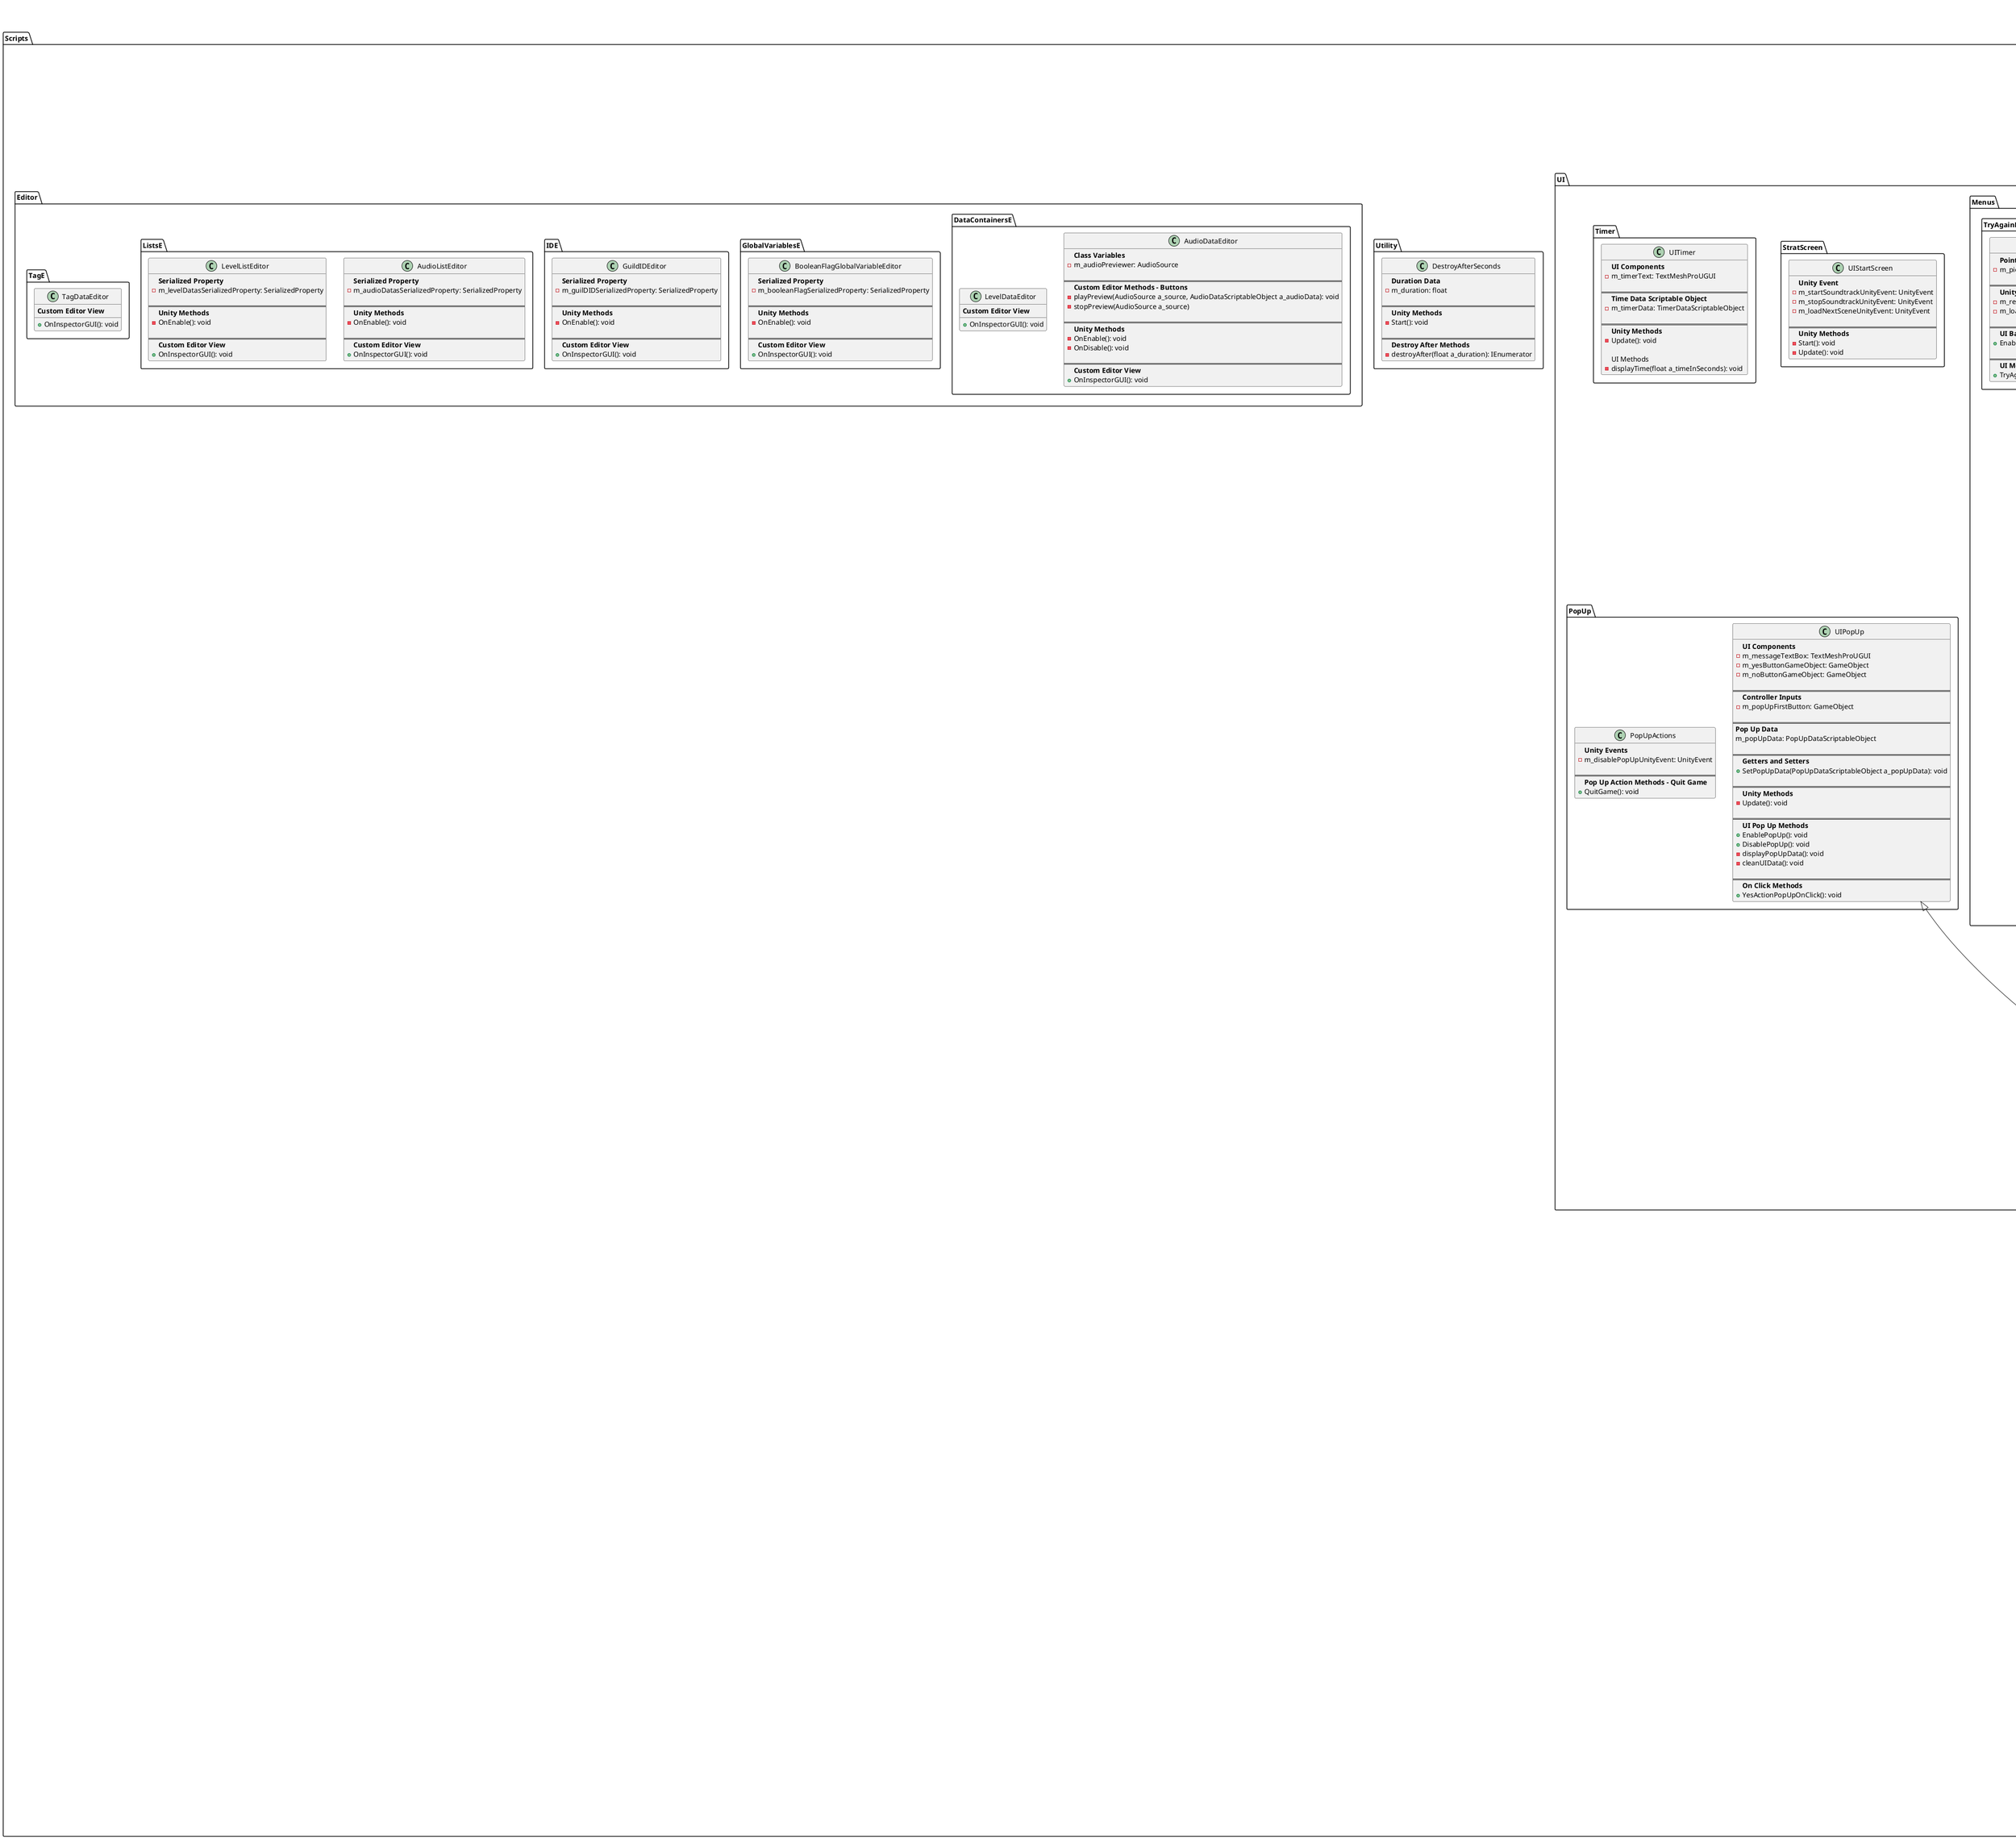 @startuml Class Diagram Mark 1
title Endobiotic UML Class Digram - Mark 1\n<color:Gray>Monstrous | Endobiotic | 04/2/2023</color>

package Scripts <<Folder>> 
{
    package Animations <<Folder>> 
    {
        abstract Class BaseControllerAnimations 
        {
            <b>Animations Status - Idle
            #m_IDLE_DOWN: string
            #m_IDLE_UP: string
            #m_IDLE_LEFT: string
            #m_IDLE_RIGHT: string
            
            <b>Animations Status - Walk
            #m_WALK_DOWN: string
            #m_WALK_UP: string
            #m_WALK_LEFT: string
            #m_WALK_RIGHT: string
            
            <b>Components
            #m_animator: Animator
           
            <b>Animations
            #m_currentAnimation: string
            #m_LastMoveDir: MoveDirection
            #m_turnThresholdMoveY: float

            ===
            <b>Getters and Setters
            +Animator: Animator 

            ===
            <b>Mini Animation Manager
            #ChangeAnimationState(string a_newAnimation): void
            ===
            <b>Animations Methods
            +CallMovementAnimation(Vector2 a_movement): void
            -idleAnimation(): void
            -moveAnimations(Vector2 a_movement): void
        }
    } 

    package Character <<Folder>> 
    {
        CharacterDeathController <|-- BaseControllerAnimations
        PlayerControllerAnimations <|-- BaseControllerAnimations

        class CharacterDeathController 
        {
            <b>Player Death animation
            -m_DEATH

            ====
            <b>Unity Methods
            +Start: void
            
            ====
            <b>Death Animations
            +Die: void

        }

        class CharacterFormsController 
        {
            <b>Player Forms (Game Objects)
            -m_formObjects: List<GameObject>

            ===
            <b>Components
            +m_controllerAnimations: BaseControllerAnimations

            ===
            Player Current form
            -m_currform: Form

            ===
            <b>Getters annd Setters
            +currForm: Form

            ===
            <b>Unity Methods
            -Awake(): void

            ===
            <b>Character Form Methods
            +ChangeForm(Form a_newForm): void
            -Init: void

        }

        class CharacterInteractionController 
        {
            <b>Prefabs
            -m_deathPrefab: GameObject

            ===
            <b>Special Effects
            -m_riseAgainParticles: ParticleSystem

            ===
            <b>Sounds
            -m_soundEffectUnityEvent: UnityEvent

            ====
            <b>Invulnerable Timer - Serialize Fields
            -m_invulnerableTimeSF: float

            ===
            <b>Tags Scriptable Object
            -m_tagDataEnemy: TagDataScriptableObject
            -m_tagDataInteractable: TagDataScriptableObject

            ===
            <b>Boolean Flag Scriptable Object - Player Manager
            -m_booleanFlagGlobalVariablePlayerCanMove: BooleanFlagGlobalVariableScriptableObject

            ===
            <b>Components
            -m_characterFormsController: CharacterFormsController
            -m_characterItemHolder: CharacterItemHolder

            ===
            <b>Current Intractable
            -m_currentlyInteractable: List<Interactable> 

            ===
            Invulnerable Timer - Non-Serialize Fields
            -m_invulnerableTimer:float

            ===
            <b>Unity Methods
            -Awake(): void
            -Start(): void
            -OnCollisionEnter2D(Collision2D a_collision2D): void
            -OnTriggerEnter2D(Collider2D a_collider2D): void
            -OnTriggerExit2D(Collider2D a_collider2D): void

            ===
            <b>Character Interaction Methods
            +Interact(): void
            -addIntractable(Collider2D a_collider2D): void
            -removeIntractable(Collider2D a_collider2D): void
            -respawnCrab(): void
            -respawnAsNewForm(Form a_newForm, Vector3 a_position): void
            -respawnCharacter(Collision2D a_collision2D): void
            -waitWhileDead(float a_duration): void
        }

        class CharacterItemHolder
        {
            <b>Sprite
            -m_itemSpriteRenderer: SpriteRenderer

            ===
            <b>Intractable
            -m_currentPickupObject: EffectPickupItem

            ===
            <b>Unity Methods
            Start(): void

            ===
            <b>Item Holder Methods
            +AddItem(EffectPickupItem a_pickupItem, Sprite a_itemSprite): void
            +DropItem(): void
            +UseItem(): void
        }

        class DestroyerFormAttack 
        {
            <b>Components
            -m_playerControllerAnimations: PlayerControllerAnimations

            ===
            <b>Unity Methods
            -Update():void

        }

        class PlayerController 
        {
            <b>Components (Reference by Unity)
            -m_playerAnimation: PlayerControllerAnimations

            ===
            <b>Global Scriptable Object Variable
            -m_booleanFlagGlobalVariablePlayerCanMove: BooleanFlagGlobalVariableScriptableObject

            ===
            <b>Move
            -m_moveSpeed: float
            -m_movement: Vector2

            ===
            <b>Components (Initializes in Awake)
            -m_rigidBody2D: Rigidbody2D
            -m_characterInteractionController: CharacterInteractionController

            ===
            <b>Unity Methods
            -Awake(): void
            -Update(): void
            -FixedUpdate(): void

            ===
            <b>Player Controller Methods
            -inputs(): void
            -move(): void
            -interact(): void
        }

        class PlayerControllerAnimations
        {
            <b>Animation States - Destroyer
            -m_DEST_ATK_DOWN: string
            -m_DEST_ATK_UP: string
            -m_DEST_ATK_LEFT: string
            -m_DEST_ATK_RIGHT: string

            ===
            <b>Animation States - Magnetic
            -m_MAGNET_PULL_DOWN: string
            -m_MAGNET_PULL_UP: string
            -m_MAGNET_PULL_LEFT: string
            -m_MAGNET_PULL_RIGHT: string

            ===
            <b>Delay or Timer
            -m_requiredTime: float

            ===
            <b>Base Controller Animations Override Methods - Player Controller Animations
            #ChangeAnimationState(string newAnimation): void

            ===
            <b>Unity Methods
            -Start(): void

            ===
            <b>Animation Methods
            +DestroyerAttack(): void
            +void MagnetPull(): void
        }

        class PlayerControllerUI 
        {
            <b>Boolean Flag Global Variable Scriptable Object - UI Manager
            -m_booleanFlagGlobalVariableUIManagerPauseMenuIsActive: BooleanFlagGlobalVariableScriptableObject
            
            ===
            <b>Unity Events
            -m_enablePauseMneuUnityEevnt: UnityEvent
            -m_disablePauseMneuUnityEevnt: UnityEvent

            ===
            <b>Unity Methods
            +Update(): void
        }

    }

    package Cutscenes <<Folder>> 
    {
        class RebirthCutscene 
        {
            <b>Special Effect
            -m_rebirthParticles: ParticleSystem

            ===
            <b>Boolean Flag Scriptable Object - Player Manager
            -m_booleanFlagGlobalVariablePlayerCanMove: BooleanFlagGlobalVariableScriptableObject

            ===
            <b>Unity Methods
            -Start(): void

            ===
            Cutscene Methods
            -playRebirthCutscene(): IEnumerator
        }
    }

    package Enemy <<Folder>> 
    {
         EnemyControllerAnimations <|-- BaseControllerAnimations

        class EnemyController 
        {
            <b>Form
            -m_intialForm: Form

            ===
            <b>AI
            -m_moveSpeed: float
            -m_aggroRadius: float

            ===
            <b>Tag Scriptable Object
            -m_tagDataPlayer: TagDataScriptableObject

            ===
            <b>Attack
            -m_isAttacking: bool 

            ===
            <b>Target
            -m_target: Transform
            -m_characterFormController: CharacterFormsController

            ===
            <b>Movement
            -m_rigidbody2D: Rigidbody2D
            -m_preferredPosition:

            ===
            <b>Getters and Setters
            +form: Form
            setBehaviour(GameObject a_target): void

            ===
            <b>Find Methods
            FFindTargetsInRange(float a_range): void

            ===
            <b>Unity Methods
            -Awake(): void
            -Start(): void
            -Update(): void

            ===
            <b>AI Methods
            +UpdatePreferredPosition(Vector3 a_position): void
            -move(): void
            -intelligence(float a_range, float a_updateSpeed): void
        }

        class EnemyControllerAnimations 
        {
            <b>Movements
            -m_previousPosition: Vector3

            ===
            <b>Unity Methods
            -Start(): void
            -Update(): void

            ===
            <b>Animations Methods
            -movementDetection(): void
        }

        class EnemyInteraction 
        {
            <b>Components
            -m_enemyControllerAnimations: EnemyControllerAnimations
            -m_characterFormsController: CharacterFormsController

            ===
            <b>Unity Events
            -m_deathEvent: UnityEvent<GameObject>

            ===
            <b>Getters and Setters
            +deathEvent: UnityEvent<GameObject>

            ===
            <b>Unity Methods
            -Awake(): void

            ===
            <b>AI Interaction Methods
            +KillEnemy(): void
            +DestroyEnemy(): void
        }

       class EnemySpawner 
       {
            <b>Form Prefab
            -m_manipulatorPrefab: GameObject
            -m_transportPrefab: GameObject
            -m_magneticPrefab: GameObject
            -m_electricPrefab: GameObject
            -m_destroyerPrefab: GameObject
            -m_batteryPrefab: GameObject
            -m_crabPrefab: GameObject

            ===
            <b>Spawner Data
            -m_spawnInterval: float
            -m_spawnDistanceX: float
            -m_spawnDistanceY: float

            ===
            <b>Robots List
            -m_userSpawnedRobots: List<GameObject>

            ===
            <b>Sound Unity Event
            -m_soundEffectUnityEvent: UnityEvent

            ===
            <b>Prefabs
            -m_enemyFormList: List<GameObject>

            ===
            <b>Robots List Dictionary
            -m_trackedRobots: Dictionary<GameObject, robot>

            ===
            <b>Unity Methods
            -Start(): void

            ===
            AI Methods
            +UpdateCurrentRobotsList(GameObject caller): void
            -initialize(): void
            -loadRobotList(): void
            -spawnRobot(): void
            -loadUserSpawnedRobots(): void
       }
    }

    package Enums <<Folder>>
    {
        package CharacterEnums <<Folder>>
        {
            enum Form 
            {
                +Manipulator
                +Transport
                +Magnetic
                +Electronic
                +Destroyer
                +Battery
                +Crab
            }
        }
        
        package GameManagerEnums <<Folder>> 
        {
            package TimerManagerEnums <<Folder>> 
            {
                enum TimerMode
                {
                    +CountUp
                    +CountDown
                }
            }
        }

        package InteractableEnums <<Folder>>
        {
            enum InteractableOjbects 
            {
                +Pit
            }
        }

        package MovementEnums <<Folder>>
        {
            enum MoveDirection 
            {
                +Down
                +Up
                +Left
                +Right
            }
        }
    }

    package GameManager <<Folder>>
    {
        class AudioGameManager 
        {
            <b>Audio List
            -m_audioListSoundEffects: AudioListScriptableObject
            -m_audioListSoundtracks: AudioListScriptableObject

            ===
            <b>Game Objects
            -m_soundEffectsGameObject: GameObject
            -m_soundtrackGameObject: GameObject

            ===
            <b>Getters and Setters
            -setAudioScource(AudioDataScriptableObject a_audioData): void

            ===
            <b>Initialize Methods
            -intializeGameObject(AudioDataScriptableObject a_audioData, GameObject a_parentGameObject): void
            -intializeGameObjects(AudioListScriptableObject a_audioList, GameObject a_parentGameObject): void

            ===
            <b>Audio Game Events
            +PlaySound(AudioDataScriptableObject a_audioData): void
            +PlayRandomSound(AudioListScriptableObject a_audioList): void
            +StopSound(AudioDataScriptableObject a_audioData): void
            +DisableLoop(AudioDataScriptableObject a_audioData): void
            +EnableLoop(AudioDataScriptableObject a_audioData): void

            ===
            <b>Unity Methods
            -Awake(): void
        }

        class LevelLoaderAsyncGameManager 
        {
            <b>Async Operation
            -scenesLoading: List<AsyncOperation>

            ===
            <b>Level Loader Game Events
            +LoadNextScene(LevelDataScriptableObject levelData): void

            ===
            <b>Level Load Methods
            -getScenceLoadProgress(): IEnumerator
        }

        class LevelResetGameManager 
        {
            <b>Data Containers - Scriptable Object
            -m_pointList: PointList
            -m_timerData: TimerDataScriptableObject

            ===
            <b>Level Reset Game Events
            +RestartLevel(): void
        }

        class SettingsGameManager 
        {
            <b>Pause Data
            -m_gameIsPause: bool

            ===
            <b>FPS Data
            -m_lockFps: int
            -m_fps: int

            ===
            <b>Getters and Setters
            -setFPS(int a_fps): void
            -disableVsync(): void

            ===
            <b>Settings Game Events
            +EnablePause(): void
            +DisablePause(): void

            ===
            <b>Unity Methods
            -Start(): void
        }

        class StartLevelGameManager
        {
            <b>Unity Event
            -m_startTimerUnityEvent: UnityEvent
            -m_soundEffectUnityEvent: UnityEvent

            ===
            <b>Unity Methods
            -Start(): void

            ===
            <b>Start Level Methods
            -startLevel(): void
        }

        class TimerManager 
        {
            <b>Time Data
            -m_timerData: TimerDataScriptableObject

            ===
            <b>Timer Game Events
            +SetUpTimer(TimerDataScriptableObject a_timerData): void
            +EnableTime(TimerDataScriptableObject a_timerData): void

            ===
            Timer Mode Methods
            -UpdateTimer(TimerDataScriptableObject a_timerData): void
            -countUpTimer(TimerDataScriptableObject a_timerData): void
            -countDownTimer(TimerDataScriptableObject a_timerData): void

            ===
            <b>Unity Methods
            -Update(): void
        }
    }

    package Interfaces <<Folder>>
    {
        package InteractableInterfaces <<Folder>>
        {
            interface IPrerequisite 
            {
                <b>Interface Methods
                +IsComplete(): void
                ---
            }
        }
    }

    package Interactables <<Folder>> 
    {
        Interactable <|-- IPrerequisite

        class EffectAudioManagerGameEvent
        {
            <b>Audio Data
            -m_audioData: AudioDataScriptableObject
            -m_audioList: AudioListScriptableObject

            ===
            <b>Game Event Scriptable Objects - Audio Manager
            -m_audioManagerGameEventPlaySound: AudioDataGameEventScriptableObject
            -m_audioManagerGameEventPlayRandomSound: AudioDataGameEventScriptableObject
            -m_audioManagerGameEventStopSound: AudioDataGameEventScriptableObject
            -m_audioManagerGameEventEnableLoop: AudioDataGameEventScriptableObject
            -m_audioManagerGameEventDisableLoop: AudioDataGameEventScriptableObject

            ===
            <b>Call Audio Manager Game Events
            +PlaySound(): void
            +PlayRandomSound(): void
            +StopSound(): void
            +EnableLoop(): void
            +DisableLoop(): void
        }

        class EffectChangeSprite 
        {
            <b>Sprites
            -m_defaultState: Sprite
            -m_newState: Sprite

            ===
            <b>Components
            -m_spriteRenderer: SpriteRenderer

            ===
            <b>Unity Methods
            -Awake(): void
            -Start(): void

            ====
            <b>Sprite Changes Methods
            +ChangeSprite(): void
        }

        class EffectDisableCollider 
        {
            <b>Delay
            -m_delay: float

            ===
            <b>Collier 2D
            -m_collider: Collider2D

            ===
            <b>Disable Collier Methods
            +DisableCollider(): void
            -disableColliderAfterDelay(): void
        }

        class EffectDisableObject 
        {
            <b>Disable Game Object Methods
            +DisableObject(): void
        }

        class EffectPickupItem 
        {
            <b>Tag Scriptable Object
            -m_tagDataPlayer: TagDataScriptableObject

            ===
            <b>Components
            -m_spriteRenderer: SpriteRenderer
            -m_interactable: Interactable
            -m_characterItemHolder: CharacterItemHolder

            ===
            <b>Unity Methods
            -Awake(): void

            ===
            <b>Items Methods
            +PickupItem(): void
            +ReturnItem(): void
        }

        class EffectPlayAnimation 
        {
            <b>Animation States
            -m_animationName: string

            ===
            <b>Animation Methods
            +PlayAnimation(): void
        }

        class EffectSpawnObject
        {
            <b>Components
            -m_objectPrefab: GameObject
            -m_locationOffset: Vector3

            ===
            <b>Spawn Object Methods
            +SpawnObject(): void
        }

        class EffectUseItem 
        {
            <b>Tag Scriptabe Object
            -m_tagDataPlayer: TagDataScriptableObject

            ===
            <b>Item Methods
            +UseItem(): void
        }
        
        class Interactable 
        {
            <b>Required Form
            -m_requiredForm: Form

            ===
            <b>Unity Events
            -m_onActivated: UnityEvent

            ===
            <b>Lists
            -m_prerequisites: List<Interactable>

            ===
            <b>Intractable
            -m_isInteractable: bool
            -m_hasInteracted: bool
            -m_interactableSpriteController: InteractableSpriteController

            ===
            <b>Getters and Setters
            +SetPrerequisiteComplete(): void
            -checkSetActive(): void

            ===
            <b>Interface Methods
            +IsComplete(): void 

            ===
            <b>Unity Methods
            -Awake(): void
            -Start(): void


            ===
            <b>Intractable Methods
            +Interact(Form a_currForm): void
            +Reenable(): void
            +updateSprite(): void
            +checkIfPrerequisitesMet(): void
            +subscribeToPrerequisites(): void
        }

        class InteractableSpriteController
        {
            <b>Intractable Boolean Flag for Sprite
            -m_useInteractableSpriteController: bool

            ===
            <b>Intractable Sprite
            -m_nonInteractableSprite: Sprite
            -m_isInteractableSprite: Sprite
            -m_hasInteractedSprite: Sprite

            ===
            <b>Components
            -m_spriteRenderer: SpriteRenderer

            ===
            <b>Unity Methods
            -Awake(): void
            -Start(): void

            ===
            <b>Sprite Methods
            +ChangeSprite(bool a_isActive, bool a_hasActivated): void

            ===
            Animation Methods
            -disableAnimatorIfNeeded(): void
        }

        class UITryAgainMenuOpenTrigger 
        {
            <b>Unity Events
            -m_enbaleTryAgainMenuUjnityEvent: UnityEvent

            ===
            <b>Unity Methods
            -OnTriggerEnter2D(Collider2D a_collision): void
        }
    }

    package PhysicsInteractions <<Folder>>
    {
        class PushableObject
        {
            <b>Form
            -m_requiredForm: Form
            
            ===
            <b>Intractable
            -m_objectType: InteractableOjbects 

            ===
            <b>Pit Trap Data
            -m_destroyOnceUsed: bool

            ===
            <b>Unity Events
            -m_soundEffectUnityEvent: UnityEvent

            ===
            <b>Unity Methods
            -Awake(): void
            -OnCollisionEnter2D(Collision2D a_collision): void
        }

        class TrapObject 
        {
            <b>Intractable
            -m_objectType: InteractableOjbects

            ===
            <b>Sprite
            -m_hasActivatedSprite: Sprite

            ===
            <b>Unity Events
            -m_addPointUnityEvent: UnityEvent

            ===
            <b>Sprite - Non-Serialize Field
            -m_spriteRenderer: SpriteRenderer

            ===
            <b>Trap
            m_trapCollider: Collider2D

            ===
            <b>Unity Methods 
            -Awake(): void

            ===
            <b>Intractable Methods
            +Interact(): void
            +GetObjectType(): InteractableOjbects
        }
    }

    package ScriptableObject <<Folder>> 
    {
        package DataContainers <<Folder>> 
        {
            class AudioDataScriptableObject 
            {
                <b>Class Variable
                -m_clip: AudioClip
                -m_audioGameObjectName: string
                -m_volume: float
                -m_pitch: float
                -m_loop: bold
                -m_playOnAwake: bool
                -m_source: AudioSource

                ===
                <b>Getters and Setters
                +clip: AudioClip
                +audioGameObjectName: string
                +volume: float
                +pitch: float
                +loop: bold
                +playOnAwake: bool
                +source: AudioSource

                ===
                <b>Unity Methods
                -OnEnable(): void
            }

            class LevelDataScriptableObject 
            {
                <b>Class Variables
                -m_levelID: string
                -m_levelName: string
                -m_buildIndex: int
                -m_unlockLevel: bool

                ===
                <b>Getters and Setters
                +levelID: string
                +levelName: string
                +buildIndex: int
                +unlockLevel: bool
            }

            class PopUpDataScriptableObject 
            {
                <b>Class Variables 
                -m_message: string
                -m_isConfirm: bool
                -m_isReadyToClose: bool
                -m_popUpActionUnityEvent: UnityEvent

                ===
                <b>Getters and Setters 
                +message: string
                +isConfirm: bool
                +isReadyToClose: bool
                +popUpActionUnityEvent: UnityEvent
            }

            class TimerDataScriptableObject 
            {
                <b>Class Variables
                -m_timeInSeconds: float
                -m_timerMode: TimerMode
                -m_startTimeInSeconds: float
                -m_startTimer: bool
                -m_UpdateUI: bool

                ===
                <b>Getters and Setters
                +timeInSeconds: float
                +timerMode: TimerMode
                +startTimeInSeconds: float
                +startTimer: bool
                +UpdateUI: bool

                ===
                <b>Reset Data Methods
                +Reset(): void

                ===
                <b>Unity Methods
                -OnEnable(): void
            }
        }

        package GameEvents <<Folder>> 
        {
            package Void <<Folder>> 
            {
                class VoidGameEventScriptableObject 
                {
                    <b>Class Variables
                    -m_listeners: VoidGameEventListener

                    ===
                    <b>Registration Listener
                    +RegisterListener(VoidGameEventListener listener): void
                    +UnregisterListener(VoidGameEventListener listener): void

                    ===
                    <b>Raise/Invoke Game Events
                    +Raise(): void
                }

                class VoidGameEventListener 
                {
                    <b>Game Event Scriptable Object
                    -m_gameEvent: VoidGameEventScriptableObject

                    ===
                    <b>Unity Event
                    -m_response: UnityEvent

                    ===
                    <b>Invoke Unity Events
                    +OnEventRaised(): void

                    ===
                    <b>Unity Methods
                    -OnEnable(): void
                    -nDisable(): void
                }
            }

            package GameManagerSO <<Folder>> 
            {
                package AudioManager <<Folder>> 
                {
                    package AudioData <<Folder>> 
                    {
                        class AudioDataGameEventScriptableObject 
                        {
                             <b>Class Variables
                            -m_listeners: AudioDataGameEventListener

                            ===
                            <b>Registration Listener
                            +RegisterListener(AudioDataGameEventListener listener): void
                            +UnregisterListener(AudioDataGameEventListener listener): void

                            ===
                            <b>Raise/Invoke Game Events
                            +Raise(AudioDataScriptableObject a_audioData): void
                        }

                        class AudioDataGameEventListener 
                        {
                            <b>Game Event Scriptable Object
                            -m_gameEvent: AudioDataScriptableObject

                            ===
                            <b>Unity Event
                            -m_response: UnityEvent<AudioDataScriptableObject>

                            ===
                            <b>Invoke Unity Events
                            +OnEventRaised(AudioDataScriptableObject a_audioData): void

                            ===
                            <b>Unity Methods
                            -OnEnable(): void
                            -nDisable(): void
                        }
                    }

                    package AudioList <<Folder>> 
                    {
                         class AudioListGameEventScritableObject 
                        {
                             <b>Class Variables
                            -m_listeners: AudioListGameEventListener

                            ===
                            <b>Registration Listener
                            +RegisterListener(AudioListGameEventListener listener): void
                            +UnregisterListener(AudioListGameEventListener listener): void

                            ===
                            <b>Raise/Invoke Game Events
                            +Raise(AudioListScriptableObject a_audioList): void
                        }

                        class AudioListGameEventListener 
                        {
                            <b>Game Event Scriptable Object
                            -m_gameEvent: AudioListGameEventScritableObject

                            ===
                            <b>Unity Event
                            -m_response: UnityEvent<AudioListScriptableObject>

                            ===
                            <b>Invoke Unity Events
                            +OnEventRaised(AudioListScriptableObject a_audioList): void

                            ===
                            <b>Unity Methods
                            -OnEnable(): void
                            -nDisable(): void
                        }
                    }
                }

                package LevelManager <<Folder>>
                {
                    package LevelData <<Folder>> 
                    {
                        class LevelDataGameEventScriptableObject 
                        {
                             <b>Class Variables
                            -m_listeners: LevelDataGameEventListener

                            ===
                            <b>Registration Listener
                            +RegisterListener(LevelDataGameEventListener listener): void
                            +UnregisterListener(LevelDataGameEventListener listener): void

                            ===
                            <b>Raise/Invoke Game Events
                            +Raise(LevelDataGameEventScriptableObject a_levelData): void
                        }

                        class LevelDataGameEventListener 
                        {
                            <b>Game Event Scriptable Object
                            -m_gameEvent: LevelDataGameEventListener

                            ===
                            <b>Unity Event
                            -m_response: UnityEvent<LevelDataScriptableObject>

                            ===
                            <b>Invoke Unity Events
                            +OnEventRaised(LevelDataGameEventScriptableObject a_levelData): void

                            ===
                            <b>Unity Methods
                            -OnEnable(): void
                            -nDisable(): void
                        }
                    }
                }

                package TimerManager <<Folder>> 
                {
                    package TimerData <<Folder>> 
                    {
                        class TimerDataGameEventScriptableObject 
                        {
                            <b>Class Variables
                            -m_listeners: TimerDataGameEventListener

                            ===
                            <b>Registration Listener
                            +RegisterListener(TimerDataGameEventListener listener): void
                            +UnregisterListener(TimerDataGameEventListener listener): void

                            ===
                            <b>Raise/Invoke Game Events
                            +Raise(TimerDataScriptableObject a_timerData): void
                        }

                        class TimerDataGameEventListener 
                        {
                            <b>Game Event Scriptable Object
                            -m_gameEvent: TimerDataGameEventScriptableObject

                            ===
                            <b>Unity Event
                            -m_response: UnityEvent<TimerDataScriptableObject>

                            ===
                            <b>Invoke Unity Events
                            +OnEventRaised(TimerDataScriptableObject a_timerData): void

                            ===
                            <b>Unity Methods
                            -OnEnable(): void
                            -nDisable(): void
                        }
                    }
                }

                package UIManager <<Folder>> 
                {
                    package PopUpData <<Folder>> 
                    {
                        class PopUpDataGameEventScriptableObject 
                        {
                            <b>Class Variables
                            -m_listeners: PopUpDataGameEventListener

                            ===
                            <b>Registration Listener
                            +RegisterListener(PopUpDataGameEventListener listener): void
                            +UnregisterListener(PopUpDataGameEventListener listener): void

                            ===
                            <b>Raise/Invoke Game Events
                            +Raise(PopUpDataScriptableObject a_popUpData): void
                        }

                        class PopUpDataGameEventListener 
                        {
                            <b>Game Event Scriptable Object
                            -m_gameEvent: PopUpDataGameEventScriptableObject

                            ===
                            <b>Unity Event
                            -m_response: UnityEvent<PopUpDataScriptableObject>

                            ===
                            <b>Invoke Unity Events
                            +OnEventRaised(PopUpDataScriptableObject a_popUpData): void

                            ===
                            <b>Unity Methods
                            -OnEnable(): void
                            -nDisable(): void
                        }
                    }
                }
            }
        }

        package GlobalVariables <<Folder>>
        {
            class BooleanFlagGlobalVariableScriptableObject 
            {
                <b>Class Variables
                -m_booleanFlag: bool 

                ===
                <b>Getters and Setters
                +booleanFlag: bool 
                +EnableBoolFlag(): void
                +DisableBooleanFlag(): void
            }
        }

        package ID <<Folder>> 
        {
            class GuildIDScriptableObject 
            {
                <b>Class Variables
                -m_guildID: string

                ===
                <b>Generate Methods
                +GenerateID(): void
            }
        }

        package Lists <<Folder>> 
        {
            class AudioListScriptableObject
            {
                <b>Class Variables
                -m_audioDatas: List<AudioDataScriptableObject>

                ===
                <b>Getters and Setters
                +audioDatas: List<AudioDataScriptableObject>
            }

            class LevelListScriptableObject 
            {
                <b>Class Variables
                -m_levelDatas: List<LevelDataScriptableObject>

                ===
                <b>Getters and Setters
                +levelDatas: List<LevelDataScriptableObject>
                +GetLevelById(string a_id): int
            }
        }

        package Tag <<Folder>> 
        {
            class TagDataScriptableObject 
            {
                <b>Class Variables
                -m_tagName: string

                ===
                <b>Getters and Setters
                +tagName: string
            }
        }
    } 

    package Structs <<Folder>>
    {
        package EnemyStructs <<Folder>>
        {
            struct Robot 
            {
                +Robot(Form a_form, Vector3 a_position):

                ===
                +formRobot: Form
                +positionRobot: Vector3
            }
        }
    }

    package UI <<Folder>>
    {
        abstract class UIBase 
        {
            <b>Main Window Data
            #m_mainWindowGameObject: GameObject

            ===
            <b>UI Base - UI Main Window Methods
            +EnableMainWindow(): void
            +DisableMainWindow(): void
        }

        package FadeBackground <<Folder>> 
        {
            UIFadeBackground <|-- UIBase

            class UIFadeBackground 
            {

            }
        }

        package Menus <<Folder>> 
        {
             UIMenuBase <|-- UIBase

            package PauseMenu <<Folder>>
            {
                UIPauseMenu <|-- UIMenuBase

                class UIPauseMenu 
                {
                    <b>Boolean Flag Global Variable Scriptable Object - UI Manager
                    -m_booleanFlagGlobalVariableUIManagerPauseMenuIsActive: BooleanFlagGlobalVariableScriptableObject

                    ===
                    <b>UI Base - Override Methods - Pause Menu
                    +EnableMenu(): void
                    +DisableMenu(): void

                    ===
                    <b>UI Methods
                    +ResumeGame(): void
                }
            }

            package TryAgainMenu <<Folder>> 
            {
                UITryAgainMenu <|-- UIMenuBase

                class UITryAgainMenu 
                {
                    <b>Point System
                    -m_piontSystem: UIPiontSystem

                    ===
                    <b>Unity Event
                    -m_restartLevelUnityEvent: UnityEvent
                    -m_loadNextScenceUnityEvent: UnityEvent

                    ===
                    <b>UI Base - Override Methods - Try Again Menu
                    +EnableMenu(): void

                    ===
                    <b>UI Methods
                    +TryAgin(): void
                }
                
            }

            abstract class UIMenuBase 
            {
                <b>UI Components
                #m_firstButtonGameObject: GameObject

                ===
                <b>Global Variable Scriptable Object - Player Manager
                #m_booleanFlagGlobalVariablePlayerManagerPlayerCanMove: BooleanFlagGlobalVariableScriptableObject

                ===
                <b>Game Events Scriptable Object - Settings Manager
                #m_voidGameEventSettingsManagerEnablePause: VoidGameEventScriptableObject
                #m_voidGameEventSettingsManagerDisablePause: VoidGameEventScriptableObject

                ===
                <b>Game Events Scriptable Object - UI Manager - Fade Background
                #m_voidGameEventUIManagerEnableFadeBackground: VoidGameEventScriptableObject
                #m_voidGameEventUIManagerDisableFadeBackground: VoidGameEventScriptableObject

                ===
                <b>Pop Up Data Scriptable Object
                #m_popUpDataQuitPopUp: PopUpDataScriptableObject

                ===
                <b>Game Events Scriptable Object - UI Manger - Pop Up
                #m_popUpDataGameEventUIMangerSetPopUpData: PopUpDataGameEventScriptableObject
                #m_voidGameEventUIManagerEnablePopUp: VoidGameEventScriptableObject

                ===
                <b>Getters and Setters
                #SetFirstButton(): void

                ===
                <b>UI Menu Base - UI Menu Methods 
                +EnableMenu(): void
                +DisableMenu(): void
                +OpenQuitPopUp(): void
            }
        }

        package PopUp <<Folder>> 
        {
              UIPopUp <|-- UIBase

            class PopUpActions 
            {
                <b>Unity Events
                -m_disablePopUpUnityEvent: UnityEvent

                ===
                <b>Pop Up Action Methods - Quit Game
                +QuitGame(): void
            }

            class UIPopUp
            {
                <b>UI Components
                -m_messageTextBox: TextMeshProUGUI
                -m_yesButtonGameObject: GameObject
                -m_noButtonGameObject: GameObject

                ===
                <b>Controller Inputs
                -m_popUpFirstButton: GameObject

                ===
                <b>Pop Up Data
                m_popUpData: PopUpDataScriptableObject

                ===
                <b>Getters and Setters
                +SetPopUpData(PopUpDataScriptableObject a_popUpData): void

                ===
                <b>Unity Methods
                -Update(): void

                ===
                <b>UI Pop Up Methods
                +EnablePopUp(): void
                +DisablePopUp(): void
                -displayPopUpData(): void
                -cleanUIData(): void

                ===
                <b>On Click Methods 
                +YesActionPopUpOnClick(): void
            }
        }

        package StratScreen <<Folder>> 
        {
            class UIStartScreen 
            {
                <b>Unity Event
                -m_startSoundtrackUnityEvent: UnityEvent
                -m_stopSoundtrackUnityEvent: UnityEvent
                -m_loadNextSceneUnityEvent: UnityEvent

                ===
                <b>Unity Methods
                -Start(): void
                -Update(): void
            }
        }

        package Timer <<Folder>> 
        {
            class UITimer 
            {
                <b>UI Components
                -m_timerText: TextMeshProUGUI
                
                ===
                <b>Time Data Scriptable Object
                -m_timerData: TimerDataScriptableObject

                ===
                <b>Unity Methods
                -Update(): void

                UI Methods
                -displayTime(float a_timeInSeconds): void
            }
        }
    }

    package Utility <<Folder>> 
    {
        class DestroyAfterSeconds 
        {
            <b>Duration Data
            -m_duration: float

            ===
            <b>Unity Methods
            -Start(): void

            ===
            <b>Destroy After Methods
            -destroyAfter(float a_duration): IEnumerator
        }
    }

    package Editor <<Folder>> 
    {
        package DataContainersE 
        {
            class AudioDataEditor 
            {
                <b>Class Variables
                -m_audioPreviewer: AudioSource

                ===
                <b>Custom Editor Methods - Buttons
                -playPreview(AudioSource a_source, AudioDataScriptableObject a_audioData): void
                -stopPreview(AudioSource a_source)

                ===
                <b>Unity Methods
                -OnEnable(): void
                -OnDisable(): void

                ===
                <b>Custom Editor View
                +OnInspectorGUI(): void
            }

            class LevelDataEditor 
            {
                <b>Custom Editor View
                +OnInspectorGUI(): void   
            }
        }

        package GlobalVariablesE 
        {
            class BooleanFlagGlobalVariableEditor 
            {
                <b>Serialized Property
                -m_booleanFlagSerializedProperty: SerializedProperty

                ===
                <b>Unity Methods
                -OnEnable(): void

                ===
                <b>Custom Editor View
                +OnInspectorGUI(): void   
            }
        }

        package IDE 
        {
            class GuildIDEditor 
            {
                <b>Serialized Property
                -m_guilDIDSerializedProperty: SerializedProperty

                ===
                <b>Unity Methods
                -OnEnable(): void

                ===
                <b>Custom Editor View
                +OnInspectorGUI(): void   
            }
        }

        package ListsE 
        {
            class AudioListEditor 
            {
                <b>Serialized Property
                -m_audioDatasSerializedProperty: SerializedProperty

                ===
                <b>Unity Methods
                -OnEnable(): void

                ===
                <b>Custom Editor View
                +OnInspectorGUI(): void  
            }

            class LevelListEditor 
            {
                <b>Serialized Property
                -m_levelDatasSerializedProperty: SerializedProperty

                ===
                <b>Unity Methods
                -OnEnable(): void

                ===
                <b>Custom Editor View
                +OnInspectorGUI(): void 
            }
        }

        package TagE 
        {
            class TagDataEditor
            {
                <b>Custom Editor View
                +OnInspectorGUI(): void 
            }
        }
    }
}

@enduml